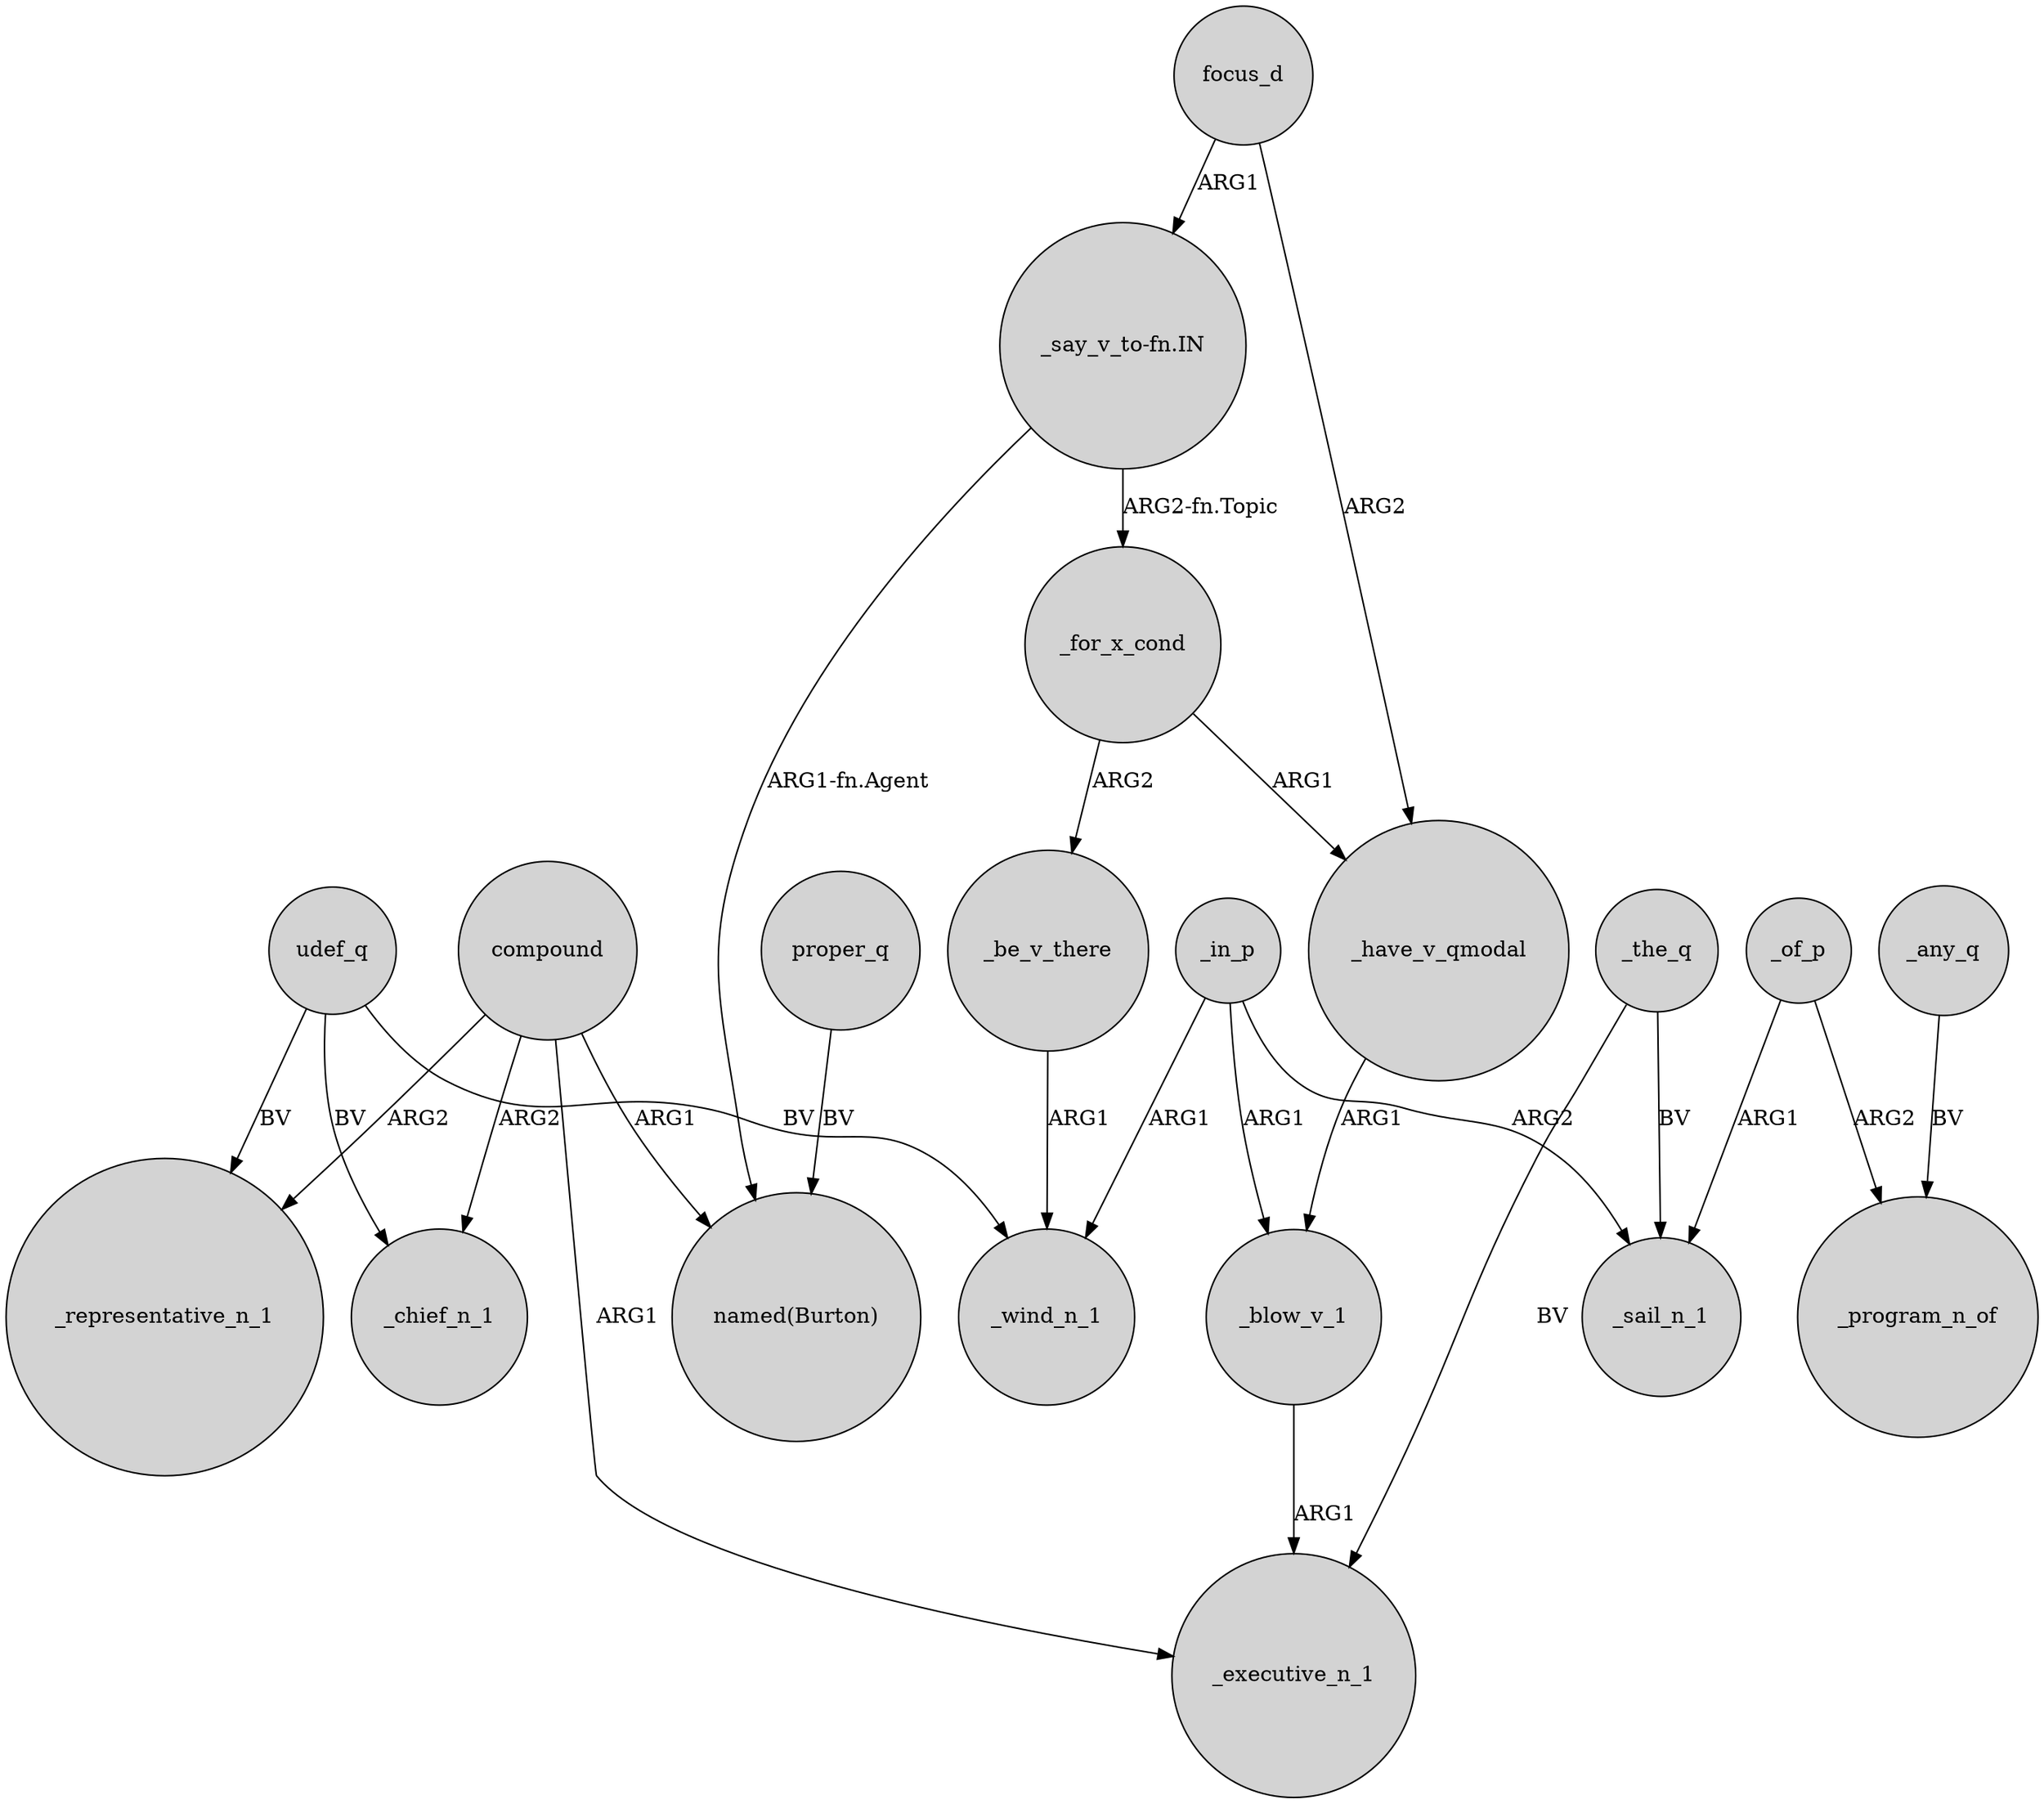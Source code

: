 digraph {
	node [shape=circle style=filled]
	_be_v_there -> _wind_n_1 [label=ARG1]
	_blow_v_1 -> _executive_n_1 [label=ARG1]
	focus_d -> _have_v_qmodal [label=ARG2]
	_the_q -> _executive_n_1 [label=BV]
	udef_q -> _wind_n_1 [label=BV]
	_of_p -> _program_n_of [label=ARG2]
	compound -> _executive_n_1 [label=ARG1]
	"_say_v_to-fn.IN" -> "named(Burton)" [label="ARG1-fn.Agent"]
	compound -> _chief_n_1 [label=ARG2]
	compound -> _representative_n_1 [label=ARG2]
	_of_p -> _sail_n_1 [label=ARG1]
	udef_q -> _chief_n_1 [label=BV]
	_for_x_cond -> _be_v_there [label=ARG2]
	_have_v_qmodal -> _blow_v_1 [label=ARG1]
	_any_q -> _program_n_of [label=BV]
	_the_q -> _sail_n_1 [label=BV]
	_in_p -> _sail_n_1 [label=ARG2]
	"_say_v_to-fn.IN" -> _for_x_cond [label="ARG2-fn.Topic"]
	udef_q -> _representative_n_1 [label=BV]
	_in_p -> _blow_v_1 [label=ARG1]
	_in_p -> _wind_n_1 [label=ARG1]
	compound -> "named(Burton)" [label=ARG1]
	proper_q -> "named(Burton)" [label=BV]
	_for_x_cond -> _have_v_qmodal [label=ARG1]
	focus_d -> "_say_v_to-fn.IN" [label=ARG1]
}
